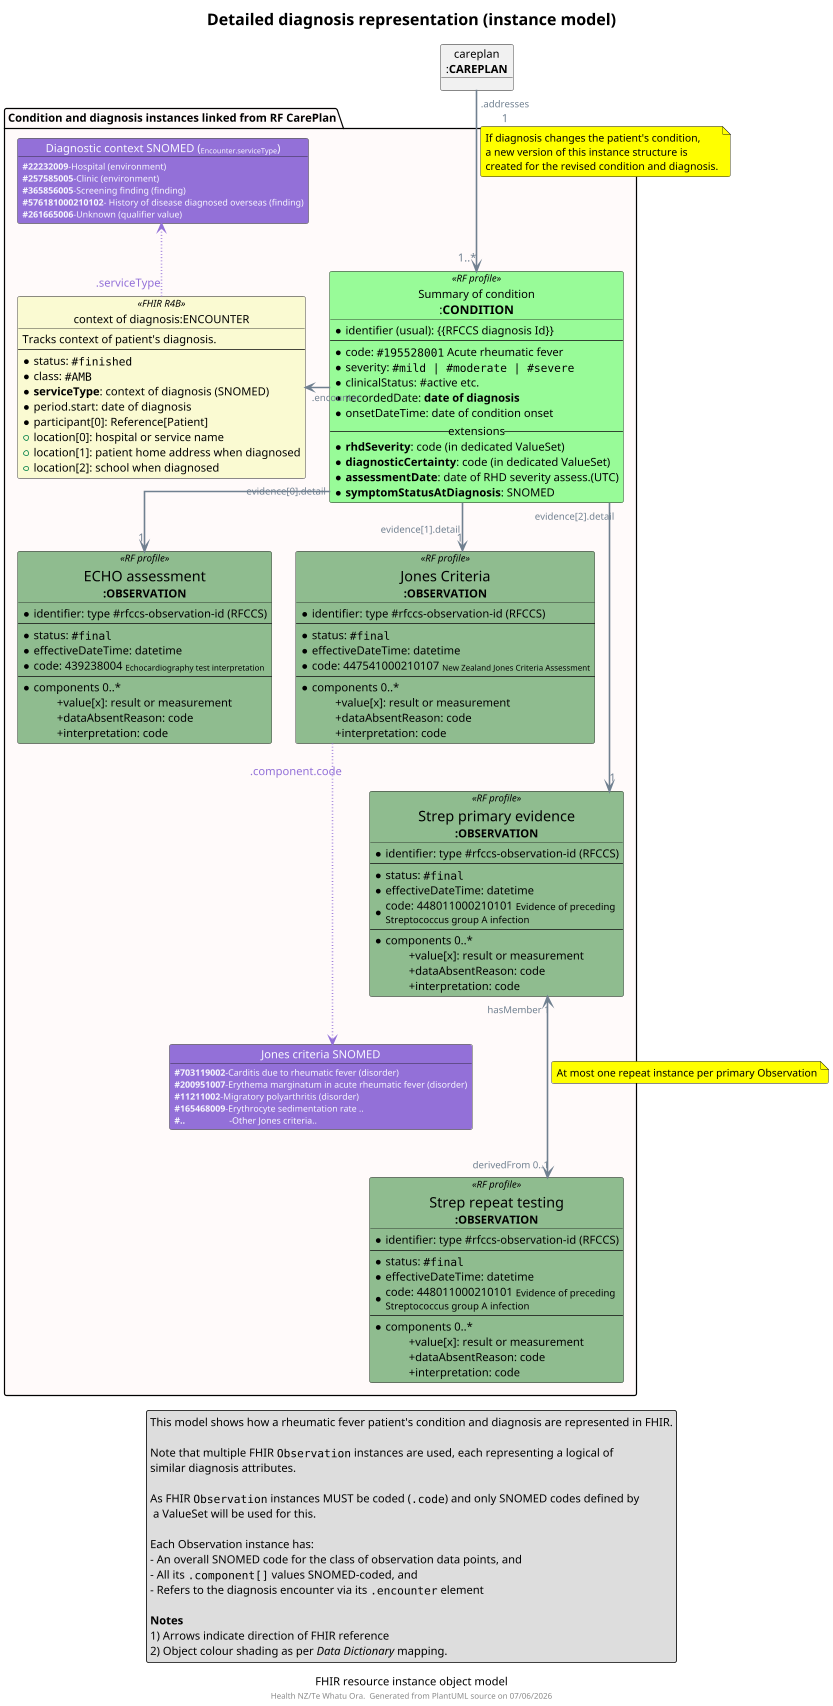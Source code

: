 @startuml obj-FHIR-data-diagnosis

top to bottom direction
skinparam dpi 200
allow_mixing
scale 400*900

skinparam ActivityDiamondBackgroundColor #RoyalBlue
skinparam ArrowColor #SlateGrey   
skinparam ArrowFontColor #RoyalBlue
skinparam ArrowFontColor #SlateGrey  
skinparam ArrowFontSize 12
skinparam ArrowMessageAlignment left
skinparam BoxPadding 10
skinparam linetype ortho
skinparam nodesep 30
skinparam ranksep 60
skinparam roundcorner 5
skinparam sequenceArrowThickness 2
skinparam TitleFontSize 20

caption FHIR resource instance object model
footer "Health NZ/Te Whatu Ora.  Generated from PlantUML source on %date('dd/MM/yyyy')"

!procedure $Coding($Alias,$System,$Code,$Display)
  object "<color:GhostWhite>$System" as $Alias #MediumPurple {
    <color:GhostWhite><size:11>**$Code**-$Display
  }
!endprocedure

!procedure $Quantity($Alias,$Quantity,$Value,$Unit)
  object "<color:GhostWhite><size:12>$Quantity</color>" as $Alias #DimGrey {
    <color:GhostWhite><size:11>**$Value** ""$Unit""
  }
!endprocedure

' ******** ******** ******** ******** ******** ******** ******** ******** 
title "Detailed diagnosis representation (instance model)"

package "Condition and diagnosis instances linked from RF CarePlan" as Activities #Snow { 
  
  object "Summary of condition\n<size:15>:**CONDITION**" as RFCOND <<RF profile>> #PaleGreen {
    * identifier (usual): {{RFCCS diagnosis Id}}
    ---
     * code: ""#195528001"" Acute rheumatic fever
     * severity: ""#mild | #moderate | #severe""
     * clinicalStatus: #active etc.
     * recordedDate: **date of diagnosis**
     * onsetDateTime: date of condition onset
    -- extensions --
      * **rhdSeverity**: code (in dedicated ValueSet)
      * **diagnosticCertainty**: code (in dedicated ValueSet)
      * **assessmentDate**: date of RHD severity assess.(UTC)
      * **symptomStatusAtDiagnosis**: SNOMED
  }

  object "context of diagnosis:ENCOUNTER" as DENCOUNTER <<FHIR R4B>> #LightGoldenRodYellow {
    Tracks context of patient's diagnosis.
    ---
    * status: ""#finished""
    * class: ""#AMB""
    * **serviceType**: context of diagnosis (SNOMED)
    * period.start: date of diagnosis
    * participant[0]: Reference[Patient] 
    + location[0]: hospital or service name
    + location[1]: patient home address when diagnosed
    + location[2]: school when diagnosed
  }

  object "<size:18>ECHO assessment\n**:OBSERVATION**" as OBS1 <<RF profile>> #DarkSeaGreen {
    *identifier: type #rfccs-observation-id (RFCCS)
    ---
    * status: ""#final""
    * effectiveDateTime: datetime
    * code: 439238004 <size:10>Echocardiography test interpretation</size>
    ---
    * components 0..*
    \t+value[x]: result or measurement
    \t+dataAbsentReason: code
    \t+interpretation: code
  }

  object "<size:18>Jones Criteria\n**:OBSERVATION**" as OBS2 <<RF profile>> #DarkSeaGreen {
    *identifier: type #rfccs-observation-id (RFCCS)
    ---
    * status: ""#final""
    * effectiveDateTime: datetime
    * code: 447541000210107 <size:10>New Zealand Jones Criteria Assessment</size>
    ---
    * components 0..*
    \t+value[x]: result or measurement
    \t+dataAbsentReason: code
    \t+interpretation: code
  }

  object "<size:18>Strep primary evidence\n**:OBSERVATION**" as OBS3 <<RF profile>> #DarkSeaGreen {
    *identifier: type #rfccs-observation-id (RFCCS)
    ---
    * status: ""#final""
    * effectiveDateTime: datetime
    * code: 448011000210101 <size:12>Evidence of preceding\n<size:12>Streptococcus group A infection
    ---
    * components 0..*
    \t+value[x]: result or measurement
    \t+dataAbsentReason: code
    \t+interpretation: code
  }

  object "<size:18>Strep repeat testing\n**:OBSERVATION**" as OBS4 <<RF profile>> #DarkSeaGreen {
    *identifier: type #rfccs-observation-id (RFCCS)
    ---
    * status: ""#final""
    * effectiveDateTime: datetime
    * code: 448011000210101 <size:12>Evidence of preceding\n<size:12>Streptococcus group A infection
    ---
    * components 0..*
    \t+value[x]: result or measurement
    \t+dataAbsentReason: code
    \t+interpretation: code
  }

  $Coding(EncContext,"Diagnostic context SNOMED (<size:9>Encounter.serviceType</size>)","#22232009","Hospital (environment)")
  $Coding(EncContext,"Diagnostic context SNOMED (<size:9>Encounter.serviceType</size>)","#257585005","Clinic (environment)")
  $Coding(EncContext,"Diagnostic context SNOMED (<size:9>Encounter.serviceType</size>)","#365856005","Screening finding (finding)")
  $Coding(EncContext,"Diagnostic context SNOMED (<size:9>Encounter.serviceType</size>)","#576181000210102"," History of disease diagnosed overseas (finding)")
  $Coding(EncContext,"Diagnostic context SNOMED (<size:9>Encounter.serviceType</size>)","#261665006","Unknown (qualifier value)")

  $Coding(JONESCODING,"Jones criteria SNOMED","#703119002","Carditis due to rheumatic fever (disorder)")
  $Coding(JONESCODING,"Jones criteria SNOMED","#200951007","Erythema marginatum in acute rheumatic fever (disorder)")
  $Coding(JONESCODING,"Jones criteria SNOMED","#11211002","Migratory polyarthritis (disorder)")
  $Coding(JONESCODING,"Jones criteria SNOMED","#165468009","Erythrocyte sedimentation rate ..")
  $Coding(JONESCODING,"Jones criteria SNOMED","#..\t\t\t","Other Jones criteria..")

}

' positioning

' connectors
object "careplan\n:**CAREPLAN**" as CAREPLAN
CAREPLAN ".addresses\n<size:14>1" ---> "<size:14>1..*" RFCOND

note on link #Yellow
If diagnosis changes the patient's condition, 
a new version of this instance structure is
created for the revised condition and diagnosis.
endnote

RFCOND ".encounter" -r-> DENCOUNTER
RFCOND "evidence[0].detail" -d-> "<size:14>1" OBS1
RFCOND "\nevidence[1].detail" -d-> "<size:14>1" OBS2
RFCOND "evidence[2].detail" -d--> "<size:14>1" OBS3
OBS3 "hasMember 1" <-d--> "derivedFrom 0..1" OBS4

note on link #Yellow
At most one repeat instance per primary Observation
endnote

DENCOUNTER "\n\n\n<color:MediumPurple><size:14>.serviceType" -[#MediumPurple,dotted]u-> EncContext

OBS2 "\n<color:MediumPurple><size:14>.component.code" -[#MediumPurple,dotted]--> JONESCODING

legend bottom
  This model shows how a rheumatic fever patient's condition and diagnosis are represented in FHIR.

  Note that multiple FHIR ""Observation"" instances are used, each representing a logical of 
  similar diagnosis attributes.

  As FHIR ""Observation"" instances MUST be coded ("".code"") and only SNOMED codes defined by
   a ValueSet will be used for this.

  Each Observation instance has:
  - An overall SNOMED code for the class of observation data points, and
  - All its "".component[]"" values SNOMED-coded, and
  - Refers to the diagnosis encounter via its "".encounter"" element

  **Notes** 
  1) Arrows indicate direction of FHIR reference
  2) Object colour shading as per //Data Dictionary// mapping.
endlegend


@enduml